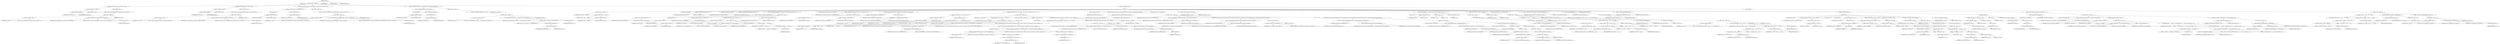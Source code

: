 digraph "execute" {  
"76" [label = <(METHOD,execute)<SUB>99</SUB>> ]
"4" [label = <(PARAM,this)<SUB>99</SUB>> ]
"77" [label = <(BLOCK,&lt;empty&gt;,&lt;empty&gt;)<SUB>99</SUB>> ]
"78" [label = <(CONTROL_STRUCTURE,if (source == null),if (source == null))<SUB>100</SUB>> ]
"79" [label = <(&lt;operator&gt;.equals,source == null)<SUB>100</SUB>> ]
"80" [label = <(&lt;operator&gt;.fieldAccess,this.source)<SUB>100</SUB>> ]
"81" [label = <(IDENTIFIER,this,source == null)<SUB>100</SUB>> ]
"82" [label = <(FIELD_IDENTIFIER,source,source)<SUB>100</SUB>> ]
"83" [label = <(LITERAL,null,source == null)<SUB>100</SUB>> ]
"84" [label = <(BLOCK,&lt;empty&gt;,&lt;empty&gt;)<SUB>100</SUB>> ]
"85" [label = <(&lt;operator&gt;.throw,throw new BuildException(&quot;src attribute is required&quot;, getLocation());)<SUB>101</SUB>> ]
"86" [label = <(BLOCK,&lt;empty&gt;,&lt;empty&gt;)<SUB>101</SUB>> ]
"87" [label = <(&lt;operator&gt;.assignment,&lt;empty&gt;)> ]
"88" [label = <(IDENTIFIER,$obj0,&lt;empty&gt;)> ]
"89" [label = <(&lt;operator&gt;.alloc,new BuildException(&quot;src attribute is required&quot;, getLocation()))<SUB>101</SUB>> ]
"90" [label = <(&lt;init&gt;,new BuildException(&quot;src attribute is required&quot;, getLocation()))<SUB>101</SUB>> ]
"91" [label = <(IDENTIFIER,$obj0,new BuildException(&quot;src attribute is required&quot;, getLocation()))> ]
"92" [label = <(LITERAL,&quot;src attribute is required&quot;,new BuildException(&quot;src attribute is required&quot;, getLocation()))<SUB>101</SUB>> ]
"93" [label = <(getLocation,getLocation())<SUB>101</SUB>> ]
"3" [label = <(IDENTIFIER,this,getLocation())<SUB>101</SUB>> ]
"94" [label = <(IDENTIFIER,$obj0,&lt;empty&gt;)> ]
"95" [label = <(CONTROL_STRUCTURE,if (dest == null),if (dest == null))<SUB>104</SUB>> ]
"96" [label = <(&lt;operator&gt;.equals,dest == null)<SUB>104</SUB>> ]
"97" [label = <(&lt;operator&gt;.fieldAccess,this.dest)<SUB>104</SUB>> ]
"98" [label = <(IDENTIFIER,this,dest == null)<SUB>104</SUB>> ]
"99" [label = <(FIELD_IDENTIFIER,dest,dest)<SUB>104</SUB>> ]
"100" [label = <(LITERAL,null,dest == null)<SUB>104</SUB>> ]
"101" [label = <(BLOCK,&lt;empty&gt;,&lt;empty&gt;)<SUB>104</SUB>> ]
"102" [label = <(&lt;operator&gt;.throw,throw new BuildException(&quot;dest attribute is required&quot;, getLocation());)<SUB>105</SUB>> ]
"103" [label = <(BLOCK,&lt;empty&gt;,&lt;empty&gt;)<SUB>105</SUB>> ]
"104" [label = <(&lt;operator&gt;.assignment,&lt;empty&gt;)> ]
"105" [label = <(IDENTIFIER,$obj1,&lt;empty&gt;)> ]
"106" [label = <(&lt;operator&gt;.alloc,new BuildException(&quot;dest attribute is required&quot;, getLocation()))<SUB>105</SUB>> ]
"107" [label = <(&lt;init&gt;,new BuildException(&quot;dest attribute is required&quot;, getLocation()))<SUB>105</SUB>> ]
"108" [label = <(IDENTIFIER,$obj1,new BuildException(&quot;dest attribute is required&quot;, getLocation()))> ]
"109" [label = <(LITERAL,&quot;dest attribute is required&quot;,new BuildException(&quot;dest attribute is required&quot;, getLocation()))<SUB>105</SUB>> ]
"110" [label = <(getLocation,getLocation())<SUB>105</SUB>> ]
"5" [label = <(IDENTIFIER,this,getLocation())<SUB>105</SUB>> ]
"111" [label = <(IDENTIFIER,$obj1,&lt;empty&gt;)> ]
"112" [label = <(CONTROL_STRUCTURE,if (dest.exists() &amp;&amp; dest.isDirectory()),if (dest.exists() &amp;&amp; dest.isDirectory()))<SUB>108</SUB>> ]
"113" [label = <(&lt;operator&gt;.logicalAnd,dest.exists() &amp;&amp; dest.isDirectory())<SUB>108</SUB>> ]
"114" [label = <(exists,dest.exists())<SUB>108</SUB>> ]
"115" [label = <(&lt;operator&gt;.fieldAccess,this.dest)<SUB>108</SUB>> ]
"116" [label = <(IDENTIFIER,this,dest.exists())<SUB>108</SUB>> ]
"117" [label = <(FIELD_IDENTIFIER,dest,dest)<SUB>108</SUB>> ]
"118" [label = <(isDirectory,dest.isDirectory())<SUB>108</SUB>> ]
"119" [label = <(&lt;operator&gt;.fieldAccess,this.dest)<SUB>108</SUB>> ]
"120" [label = <(IDENTIFIER,this,dest.isDirectory())<SUB>108</SUB>> ]
"121" [label = <(FIELD_IDENTIFIER,dest,dest)<SUB>108</SUB>> ]
"122" [label = <(BLOCK,&lt;empty&gt;,&lt;empty&gt;)<SUB>108</SUB>> ]
"123" [label = <(&lt;operator&gt;.throw,throw new BuildException(&quot;The specified destination is a directory&quot;, getLocation());)<SUB>109</SUB>> ]
"124" [label = <(BLOCK,&lt;empty&gt;,&lt;empty&gt;)<SUB>109</SUB>> ]
"125" [label = <(&lt;operator&gt;.assignment,&lt;empty&gt;)> ]
"126" [label = <(IDENTIFIER,$obj2,&lt;empty&gt;)> ]
"127" [label = <(&lt;operator&gt;.alloc,new BuildException(&quot;The specified destination is a directory&quot;, getLocation()))<SUB>109</SUB>> ]
"128" [label = <(&lt;init&gt;,new BuildException(&quot;The specified destination is a directory&quot;, getLocation()))<SUB>109</SUB>> ]
"129" [label = <(IDENTIFIER,$obj2,new BuildException(&quot;The specified destination is a directory&quot;, getLocation()))> ]
"130" [label = <(LITERAL,&quot;The specified destination is a directory&quot;,new BuildException(&quot;The specified destination is a directory&quot;, getLocation()))<SUB>109</SUB>> ]
"131" [label = <(getLocation,getLocation())<SUB>110</SUB>> ]
"6" [label = <(IDENTIFIER,this,getLocation())<SUB>110</SUB>> ]
"132" [label = <(IDENTIFIER,$obj2,&lt;empty&gt;)> ]
"133" [label = <(CONTROL_STRUCTURE,if (dest.exists() &amp;&amp; !dest.canWrite()),if (dest.exists() &amp;&amp; !dest.canWrite()))<SUB>113</SUB>> ]
"134" [label = <(&lt;operator&gt;.logicalAnd,dest.exists() &amp;&amp; !dest.canWrite())<SUB>113</SUB>> ]
"135" [label = <(exists,dest.exists())<SUB>113</SUB>> ]
"136" [label = <(&lt;operator&gt;.fieldAccess,this.dest)<SUB>113</SUB>> ]
"137" [label = <(IDENTIFIER,this,dest.exists())<SUB>113</SUB>> ]
"138" [label = <(FIELD_IDENTIFIER,dest,dest)<SUB>113</SUB>> ]
"139" [label = <(&lt;operator&gt;.logicalNot,!dest.canWrite())<SUB>113</SUB>> ]
"140" [label = <(canWrite,dest.canWrite())<SUB>113</SUB>> ]
"141" [label = <(&lt;operator&gt;.fieldAccess,this.dest)<SUB>113</SUB>> ]
"142" [label = <(IDENTIFIER,this,dest.canWrite())<SUB>113</SUB>> ]
"143" [label = <(FIELD_IDENTIFIER,dest,dest)<SUB>113</SUB>> ]
"144" [label = <(BLOCK,&lt;empty&gt;,&lt;empty&gt;)<SUB>113</SUB>> ]
"145" [label = <(&lt;operator&gt;.throw,throw new BuildException(&quot;Can't write to &quot; + dest.getAbsolutePath(), getLocation());)<SUB>114</SUB>> ]
"146" [label = <(BLOCK,&lt;empty&gt;,&lt;empty&gt;)<SUB>114</SUB>> ]
"147" [label = <(&lt;operator&gt;.assignment,&lt;empty&gt;)> ]
"148" [label = <(IDENTIFIER,$obj3,&lt;empty&gt;)> ]
"149" [label = <(&lt;operator&gt;.alloc,new BuildException(&quot;Can't write to &quot; + dest.getAbsolutePath(), getLocation()))<SUB>114</SUB>> ]
"150" [label = <(&lt;init&gt;,new BuildException(&quot;Can't write to &quot; + dest.getAbsolutePath(), getLocation()))<SUB>114</SUB>> ]
"151" [label = <(IDENTIFIER,$obj3,new BuildException(&quot;Can't write to &quot; + dest.getAbsolutePath(), getLocation()))> ]
"152" [label = <(&lt;operator&gt;.addition,&quot;Can't write to &quot; + dest.getAbsolutePath())<SUB>114</SUB>> ]
"153" [label = <(LITERAL,&quot;Can't write to &quot;,&quot;Can't write to &quot; + dest.getAbsolutePath())<SUB>114</SUB>> ]
"154" [label = <(getAbsolutePath,dest.getAbsolutePath())<SUB>114</SUB>> ]
"155" [label = <(&lt;operator&gt;.fieldAccess,this.dest)<SUB>114</SUB>> ]
"156" [label = <(IDENTIFIER,this,dest.getAbsolutePath())<SUB>114</SUB>> ]
"157" [label = <(FIELD_IDENTIFIER,dest,dest)<SUB>114</SUB>> ]
"158" [label = <(getLocation,getLocation())<SUB>115</SUB>> ]
"7" [label = <(IDENTIFIER,this,getLocation())<SUB>115</SUB>> ]
"159" [label = <(IDENTIFIER,$obj3,&lt;empty&gt;)> ]
"160" [label = <(CONTROL_STRUCTURE,try,try)<SUB>118</SUB>> ]
"161" [label = <(BLOCK,try,try)<SUB>118</SUB>> ]
"162" [label = <(log,log(&quot;Getting: &quot; + source))<SUB>120</SUB>> ]
"8" [label = <(IDENTIFIER,this,log(&quot;Getting: &quot; + source))<SUB>120</SUB>> ]
"163" [label = <(&lt;operator&gt;.addition,&quot;Getting: &quot; + source)<SUB>120</SUB>> ]
"164" [label = <(LITERAL,&quot;Getting: &quot;,&quot;Getting: &quot; + source)<SUB>120</SUB>> ]
"165" [label = <(&lt;operator&gt;.fieldAccess,this.source)<SUB>120</SUB>> ]
"166" [label = <(IDENTIFIER,this,&quot;Getting: &quot; + source)<SUB>120</SUB>> ]
"167" [label = <(FIELD_IDENTIFIER,source,source)<SUB>120</SUB>> ]
"168" [label = <(LOCAL,long timestamp: long)> ]
"169" [label = <(&lt;operator&gt;.assignment,long timestamp = 0)<SUB>123</SUB>> ]
"170" [label = <(IDENTIFIER,timestamp,long timestamp = 0)<SUB>123</SUB>> ]
"171" [label = <(LITERAL,0,long timestamp = 0)<SUB>123</SUB>> ]
"172" [label = <(LOCAL,boolean hasTimestamp: boolean)> ]
"173" [label = <(&lt;operator&gt;.assignment,boolean hasTimestamp = false)<SUB>125</SUB>> ]
"174" [label = <(IDENTIFIER,hasTimestamp,boolean hasTimestamp = false)<SUB>125</SUB>> ]
"175" [label = <(LITERAL,false,boolean hasTimestamp = false)<SUB>125</SUB>> ]
"176" [label = <(CONTROL_STRUCTURE,if (useTimestamp &amp;&amp; dest.exists()),if (useTimestamp &amp;&amp; dest.exists()))<SUB>126</SUB>> ]
"177" [label = <(&lt;operator&gt;.logicalAnd,useTimestamp &amp;&amp; dest.exists())<SUB>126</SUB>> ]
"178" [label = <(&lt;operator&gt;.fieldAccess,this.useTimestamp)<SUB>126</SUB>> ]
"179" [label = <(IDENTIFIER,this,useTimestamp &amp;&amp; dest.exists())<SUB>126</SUB>> ]
"180" [label = <(FIELD_IDENTIFIER,useTimestamp,useTimestamp)<SUB>126</SUB>> ]
"181" [label = <(exists,dest.exists())<SUB>126</SUB>> ]
"182" [label = <(&lt;operator&gt;.fieldAccess,this.dest)<SUB>126</SUB>> ]
"183" [label = <(IDENTIFIER,this,dest.exists())<SUB>126</SUB>> ]
"184" [label = <(FIELD_IDENTIFIER,dest,dest)<SUB>126</SUB>> ]
"185" [label = <(BLOCK,&lt;empty&gt;,&lt;empty&gt;)<SUB>126</SUB>> ]
"186" [label = <(&lt;operator&gt;.assignment,timestamp = dest.lastModified())<SUB>127</SUB>> ]
"187" [label = <(IDENTIFIER,timestamp,timestamp = dest.lastModified())<SUB>127</SUB>> ]
"188" [label = <(lastModified,dest.lastModified())<SUB>127</SUB>> ]
"189" [label = <(&lt;operator&gt;.fieldAccess,this.dest)<SUB>127</SUB>> ]
"190" [label = <(IDENTIFIER,this,dest.lastModified())<SUB>127</SUB>> ]
"191" [label = <(FIELD_IDENTIFIER,dest,dest)<SUB>127</SUB>> ]
"192" [label = <(CONTROL_STRUCTURE,if (verbose),if (verbose))<SUB>128</SUB>> ]
"193" [label = <(&lt;operator&gt;.fieldAccess,this.verbose)<SUB>128</SUB>> ]
"194" [label = <(IDENTIFIER,this,if (verbose))<SUB>128</SUB>> ]
"195" [label = <(FIELD_IDENTIFIER,verbose,verbose)<SUB>128</SUB>> ]
"196" [label = <(BLOCK,&lt;empty&gt;,&lt;empty&gt;)<SUB>128</SUB>> ]
"10" [label = <(LOCAL,Date t: java.util.Date)> ]
"197" [label = <(&lt;operator&gt;.assignment,Date t = new Date(timestamp))<SUB>129</SUB>> ]
"198" [label = <(IDENTIFIER,t,Date t = new Date(timestamp))<SUB>129</SUB>> ]
"199" [label = <(&lt;operator&gt;.alloc,new Date(timestamp))<SUB>129</SUB>> ]
"200" [label = <(&lt;init&gt;,new Date(timestamp))<SUB>129</SUB>> ]
"9" [label = <(IDENTIFIER,t,new Date(timestamp))<SUB>129</SUB>> ]
"201" [label = <(IDENTIFIER,timestamp,new Date(timestamp))<SUB>129</SUB>> ]
"202" [label = <(log,log(&quot;local file date : &quot; + t.toString()))<SUB>130</SUB>> ]
"11" [label = <(IDENTIFIER,this,log(&quot;local file date : &quot; + t.toString()))<SUB>130</SUB>> ]
"203" [label = <(&lt;operator&gt;.addition,&quot;local file date : &quot; + t.toString())<SUB>130</SUB>> ]
"204" [label = <(LITERAL,&quot;local file date : &quot;,&quot;local file date : &quot; + t.toString())<SUB>130</SUB>> ]
"205" [label = <(toString,t.toString())<SUB>130</SUB>> ]
"206" [label = <(IDENTIFIER,t,t.toString())<SUB>130</SUB>> ]
"207" [label = <(&lt;operator&gt;.assignment,hasTimestamp = true)<SUB>133</SUB>> ]
"208" [label = <(IDENTIFIER,hasTimestamp,hasTimestamp = true)<SUB>133</SUB>> ]
"209" [label = <(LITERAL,true,hasTimestamp = true)<SUB>133</SUB>> ]
"210" [label = <(LOCAL,URLConnection connection: java.net.URLConnection)> ]
"211" [label = <(&lt;operator&gt;.assignment,URLConnection connection = source.openConnection())<SUB>137</SUB>> ]
"212" [label = <(IDENTIFIER,connection,URLConnection connection = source.openConnection())<SUB>137</SUB>> ]
"213" [label = <(openConnection,source.openConnection())<SUB>137</SUB>> ]
"214" [label = <(&lt;operator&gt;.fieldAccess,this.source)<SUB>137</SUB>> ]
"215" [label = <(IDENTIFIER,this,source.openConnection())<SUB>137</SUB>> ]
"216" [label = <(FIELD_IDENTIFIER,source,source)<SUB>137</SUB>> ]
"217" [label = <(CONTROL_STRUCTURE,if (useTimestamp &amp;&amp; hasTimestamp),if (useTimestamp &amp;&amp; hasTimestamp))<SUB>140</SUB>> ]
"218" [label = <(&lt;operator&gt;.logicalAnd,useTimestamp &amp;&amp; hasTimestamp)<SUB>140</SUB>> ]
"219" [label = <(&lt;operator&gt;.fieldAccess,this.useTimestamp)<SUB>140</SUB>> ]
"220" [label = <(IDENTIFIER,this,useTimestamp &amp;&amp; hasTimestamp)<SUB>140</SUB>> ]
"221" [label = <(FIELD_IDENTIFIER,useTimestamp,useTimestamp)<SUB>140</SUB>> ]
"222" [label = <(IDENTIFIER,hasTimestamp,useTimestamp &amp;&amp; hasTimestamp)<SUB>140</SUB>> ]
"223" [label = <(BLOCK,&lt;empty&gt;,&lt;empty&gt;)<SUB>140</SUB>> ]
"224" [label = <(setIfModifiedSince,connection.setIfModifiedSince(timestamp))<SUB>141</SUB>> ]
"225" [label = <(IDENTIFIER,connection,connection.setIfModifiedSince(timestamp))<SUB>141</SUB>> ]
"226" [label = <(IDENTIFIER,timestamp,connection.setIfModifiedSince(timestamp))<SUB>141</SUB>> ]
"227" [label = <(CONTROL_STRUCTURE,if (uname != null || pword != null),if (uname != null || pword != null))<SUB>144</SUB>> ]
"228" [label = <(&lt;operator&gt;.logicalOr,uname != null || pword != null)<SUB>144</SUB>> ]
"229" [label = <(&lt;operator&gt;.notEquals,uname != null)<SUB>144</SUB>> ]
"230" [label = <(&lt;operator&gt;.fieldAccess,this.uname)<SUB>144</SUB>> ]
"231" [label = <(IDENTIFIER,this,uname != null)<SUB>144</SUB>> ]
"232" [label = <(FIELD_IDENTIFIER,uname,uname)<SUB>144</SUB>> ]
"233" [label = <(LITERAL,null,uname != null)<SUB>144</SUB>> ]
"234" [label = <(&lt;operator&gt;.notEquals,pword != null)<SUB>144</SUB>> ]
"235" [label = <(&lt;operator&gt;.fieldAccess,this.pword)<SUB>144</SUB>> ]
"236" [label = <(IDENTIFIER,this,pword != null)<SUB>144</SUB>> ]
"237" [label = <(FIELD_IDENTIFIER,pword,pword)<SUB>144</SUB>> ]
"238" [label = <(LITERAL,null,pword != null)<SUB>144</SUB>> ]
"239" [label = <(BLOCK,&lt;empty&gt;,&lt;empty&gt;)<SUB>144</SUB>> ]
"240" [label = <(LOCAL,String up: java.lang.String)> ]
"241" [label = <(&lt;operator&gt;.assignment,String up = uname + &quot;:&quot; + pword)<SUB>145</SUB>> ]
"242" [label = <(IDENTIFIER,up,String up = uname + &quot;:&quot; + pword)<SUB>145</SUB>> ]
"243" [label = <(&lt;operator&gt;.addition,uname + &quot;:&quot; + pword)<SUB>145</SUB>> ]
"244" [label = <(&lt;operator&gt;.addition,uname + &quot;:&quot;)<SUB>145</SUB>> ]
"245" [label = <(&lt;operator&gt;.fieldAccess,this.uname)<SUB>145</SUB>> ]
"246" [label = <(IDENTIFIER,this,uname + &quot;:&quot;)<SUB>145</SUB>> ]
"247" [label = <(FIELD_IDENTIFIER,uname,uname)<SUB>145</SUB>> ]
"248" [label = <(LITERAL,&quot;:&quot;,uname + &quot;:&quot;)<SUB>145</SUB>> ]
"249" [label = <(&lt;operator&gt;.fieldAccess,this.pword)<SUB>145</SUB>> ]
"250" [label = <(IDENTIFIER,this,uname + &quot;:&quot; + pword)<SUB>145</SUB>> ]
"251" [label = <(FIELD_IDENTIFIER,pword,pword)<SUB>145</SUB>> ]
"252" [label = <(LOCAL,String encoding: java.lang.String)> ]
"253" [label = <(CONTROL_STRUCTURE,try,try)<SUB>148</SUB>> ]
"254" [label = <(BLOCK,try,try)<SUB>148</SUB>> ]
"255" [label = <(LOCAL,Object encoder: java.lang.Object)> ]
"256" [label = <(&lt;operator&gt;.assignment,Object encoder = Class.forName(&quot;sun.misc.BASE64Encoder&quot;).newInstance())<SUB>149</SUB>> ]
"257" [label = <(IDENTIFIER,encoder,Object encoder = Class.forName(&quot;sun.misc.BASE64Encoder&quot;).newInstance())<SUB>149</SUB>> ]
"258" [label = <(newInstance,Class.forName(&quot;sun.misc.BASE64Encoder&quot;).newInstance())<SUB>150</SUB>> ]
"259" [label = <(forName,Class.forName(&quot;sun.misc.BASE64Encoder&quot;))<SUB>150</SUB>> ]
"260" [label = <(IDENTIFIER,Class,Class.forName(&quot;sun.misc.BASE64Encoder&quot;))<SUB>150</SUB>> ]
"261" [label = <(LITERAL,&quot;sun.misc.BASE64Encoder&quot;,Class.forName(&quot;sun.misc.BASE64Encoder&quot;))<SUB>150</SUB>> ]
"262" [label = <(&lt;operator&gt;.assignment,encoding = (String) encoder.getClass().getMethod(&quot;encode&quot;, new Class[] { byte[].class }).invoke(encoder, new Object[] { up.getBytes() }))<SUB>151</SUB>> ]
"263" [label = <(IDENTIFIER,encoding,encoding = (String) encoder.getClass().getMethod(&quot;encode&quot;, new Class[] { byte[].class }).invoke(encoder, new Object[] { up.getBytes() }))<SUB>151</SUB>> ]
"264" [label = <(&lt;operator&gt;.cast,(String) encoder.getClass().getMethod(&quot;encode&quot;, new Class[] { byte[].class }).invoke(encoder, new Object[] { up.getBytes() }))<SUB>151</SUB>> ]
"265" [label = <(TYPE_REF,String,String)<SUB>151</SUB>> ]
"266" [label = <(invoke,encoder.getClass().getMethod(&quot;encode&quot;, new Class[] { byte[].class }).invoke(encoder, new Object[] { up.getBytes() }))<SUB>152</SUB>> ]
"267" [label = <(getMethod,encoder.getClass().getMethod(&quot;encode&quot;, new Class[] { byte[].class }))<SUB>152</SUB>> ]
"268" [label = <(getClass,encoder.getClass())<SUB>152</SUB>> ]
"269" [label = <(IDENTIFIER,encoder,encoder.getClass())<SUB>152</SUB>> ]
"270" [label = <(LITERAL,&quot;encode&quot;,encoder.getClass().getMethod(&quot;encode&quot;, new Class[] { byte[].class }))<SUB>152</SUB>> ]
"271" [label = <(&lt;operator&gt;.arrayInitializer,&lt;operator&gt;.arrayInitializer)<SUB>152</SUB>> ]
"272" [label = <(&lt;operator&gt;.arrayInitializer,new Class[] { byte[].class })<SUB>152</SUB>> ]
"273" [label = <(&lt;operator&gt;.fieldAccess,byte[].class)<SUB>152</SUB>> ]
"274" [label = <(IDENTIFIER,byte[],new Class[] { byte[].class })<SUB>152</SUB>> ]
"275" [label = <(FIELD_IDENTIFIER,class,class)<SUB>152</SUB>> ]
"276" [label = <(IDENTIFIER,encoder,encoder.getClass().getMethod(&quot;encode&quot;, new Class[] { byte[].class }).invoke(encoder, new Object[] { up.getBytes() }))<SUB>153</SUB>> ]
"277" [label = <(&lt;operator&gt;.arrayInitializer,&lt;operator&gt;.arrayInitializer)<SUB>152</SUB>> ]
"278" [label = <(&lt;operator&gt;.arrayInitializer,new Object[] { up.getBytes() })<SUB>153</SUB>> ]
"279" [label = <(getBytes,up.getBytes())<SUB>153</SUB>> ]
"280" [label = <(IDENTIFIER,up,up.getBytes())<SUB>153</SUB>> ]
"281" [label = <(BLOCK,catch,catch)> ]
"282" [label = <(BLOCK,&lt;empty&gt;,&lt;empty&gt;)<SUB>155</SUB>> ]
"13" [label = <(LOCAL,Base64Converter encoder: org.apache.tools.ant.taskdefs.Get$Base64Converter)> ]
"283" [label = <(&lt;operator&gt;.assignment,Get$Base64Converter encoder = new Base64Converter())<SUB>156</SUB>> ]
"284" [label = <(IDENTIFIER,encoder,Get$Base64Converter encoder = new Base64Converter())<SUB>156</SUB>> ]
"285" [label = <(&lt;operator&gt;.alloc,new Base64Converter())<SUB>156</SUB>> ]
"286" [label = <(&lt;init&gt;,new Base64Converter())<SUB>156</SUB>> ]
"12" [label = <(IDENTIFIER,encoder,new Base64Converter())<SUB>156</SUB>> ]
"287" [label = <(&lt;operator&gt;.assignment,encoding = encoder.encode(up.getBytes()))<SUB>157</SUB>> ]
"288" [label = <(IDENTIFIER,encoding,encoding = encoder.encode(up.getBytes()))<SUB>157</SUB>> ]
"289" [label = <(encode,encoder.encode(up.getBytes()))<SUB>157</SUB>> ]
"290" [label = <(IDENTIFIER,encoder,encoder.encode(up.getBytes()))<SUB>157</SUB>> ]
"291" [label = <(getBytes,up.getBytes())<SUB>157</SUB>> ]
"292" [label = <(IDENTIFIER,up,up.getBytes())<SUB>157</SUB>> ]
"293" [label = <(setRequestProperty,connection.setRequestProperty(&quot;Authorization&quot;, &quot;Basic &quot; + encoding))<SUB>159</SUB>> ]
"294" [label = <(IDENTIFIER,connection,connection.setRequestProperty(&quot;Authorization&quot;, &quot;Basic &quot; + encoding))<SUB>159</SUB>> ]
"295" [label = <(LITERAL,&quot;Authorization&quot;,connection.setRequestProperty(&quot;Authorization&quot;, &quot;Basic &quot; + encoding))<SUB>159</SUB>> ]
"296" [label = <(&lt;operator&gt;.addition,&quot;Basic &quot; + encoding)<SUB>160</SUB>> ]
"297" [label = <(LITERAL,&quot;Basic &quot;,&quot;Basic &quot; + encoding)<SUB>160</SUB>> ]
"298" [label = <(IDENTIFIER,encoding,&quot;Basic &quot; + encoding)<SUB>160</SUB>> ]
"299" [label = <(connect,connection.connect())<SUB>164</SUB>> ]
"300" [label = <(IDENTIFIER,connection,connection.connect())<SUB>164</SUB>> ]
"301" [label = <(CONTROL_STRUCTURE,if (connection instanceof HttpURLConnection),if (connection instanceof HttpURLConnection))<SUB>166</SUB>> ]
"302" [label = <(&lt;operator&gt;.instanceOf,connection instanceof HttpURLConnection)<SUB>166</SUB>> ]
"303" [label = <(IDENTIFIER,connection,connection instanceof HttpURLConnection)<SUB>166</SUB>> ]
"304" [label = <(TYPE_REF,HttpURLConnection,HttpURLConnection)<SUB>166</SUB>> ]
"305" [label = <(BLOCK,&lt;empty&gt;,&lt;empty&gt;)<SUB>166</SUB>> ]
"306" [label = <(LOCAL,HttpURLConnection httpConnection: java.net.HttpURLConnection)> ]
"307" [label = <(&lt;operator&gt;.assignment,HttpURLConnection httpConnection = (HttpURLConnection) connection)<SUB>167</SUB>> ]
"308" [label = <(IDENTIFIER,httpConnection,HttpURLConnection httpConnection = (HttpURLConnection) connection)<SUB>167</SUB>> ]
"309" [label = <(&lt;operator&gt;.cast,(HttpURLConnection) connection)<SUB>168</SUB>> ]
"310" [label = <(TYPE_REF,HttpURLConnection,HttpURLConnection)<SUB>168</SUB>> ]
"311" [label = <(IDENTIFIER,connection,(HttpURLConnection) connection)<SUB>168</SUB>> ]
"312" [label = <(CONTROL_STRUCTURE,if (httpConnection.getResponseCode() == HttpURLConnection.HTTP_NOT_MODIFIED),if (httpConnection.getResponseCode() == HttpURLConnection.HTTP_NOT_MODIFIED))<SUB>169</SUB>> ]
"313" [label = <(&lt;operator&gt;.equals,httpConnection.getResponseCode() == HttpURLConnection.HTTP_NOT_MODIFIED)<SUB>169</SUB>> ]
"314" [label = <(getResponseCode,httpConnection.getResponseCode())<SUB>169</SUB>> ]
"315" [label = <(IDENTIFIER,httpConnection,httpConnection.getResponseCode())<SUB>169</SUB>> ]
"316" [label = <(&lt;operator&gt;.fieldAccess,HttpURLConnection.HTTP_NOT_MODIFIED)<SUB>170</SUB>> ]
"317" [label = <(IDENTIFIER,HttpURLConnection,httpConnection.getResponseCode() == HttpURLConnection.HTTP_NOT_MODIFIED)<SUB>170</SUB>> ]
"318" [label = <(FIELD_IDENTIFIER,HTTP_NOT_MODIFIED,HTTP_NOT_MODIFIED)<SUB>170</SUB>> ]
"319" [label = <(BLOCK,&lt;empty&gt;,&lt;empty&gt;)<SUB>170</SUB>> ]
"320" [label = <(log,log(&quot;Not modified - so not downloaded&quot;))<SUB>175</SUB>> ]
"14" [label = <(IDENTIFIER,this,log(&quot;Not modified - so not downloaded&quot;))<SUB>175</SUB>> ]
"321" [label = <(LITERAL,&quot;Not modified - so not downloaded&quot;,log(&quot;Not modified - so not downloaded&quot;))<SUB>175</SUB>> ]
"322" [label = <(RETURN,return;,return;)<SUB>176</SUB>> ]
"323" [label = <(CONTROL_STRUCTURE,if (httpConnection.getResponseCode() == HttpURLConnection.HTTP_UNAUTHORIZED),if (httpConnection.getResponseCode() == HttpURLConnection.HTTP_UNAUTHORIZED))<SUB>179</SUB>> ]
"324" [label = <(&lt;operator&gt;.equals,httpConnection.getResponseCode() == HttpURLConnection.HTTP_UNAUTHORIZED)<SUB>179</SUB>> ]
"325" [label = <(getResponseCode,httpConnection.getResponseCode())<SUB>179</SUB>> ]
"326" [label = <(IDENTIFIER,httpConnection,httpConnection.getResponseCode())<SUB>179</SUB>> ]
"327" [label = <(&lt;operator&gt;.fieldAccess,HttpURLConnection.HTTP_UNAUTHORIZED)<SUB>180</SUB>> ]
"328" [label = <(IDENTIFIER,HttpURLConnection,httpConnection.getResponseCode() == HttpURLConnection.HTTP_UNAUTHORIZED)<SUB>180</SUB>> ]
"329" [label = <(FIELD_IDENTIFIER,HTTP_UNAUTHORIZED,HTTP_UNAUTHORIZED)<SUB>180</SUB>> ]
"330" [label = <(BLOCK,&lt;empty&gt;,&lt;empty&gt;)<SUB>180</SUB>> ]
"331" [label = <(LOCAL,String message: java.lang.String)> ]
"332" [label = <(&lt;operator&gt;.assignment,String message = &quot;HTTP Authorization failure&quot;)<SUB>181</SUB>> ]
"333" [label = <(IDENTIFIER,message,String message = &quot;HTTP Authorization failure&quot;)<SUB>181</SUB>> ]
"334" [label = <(LITERAL,&quot;HTTP Authorization failure&quot;,String message = &quot;HTTP Authorization failure&quot;)<SUB>181</SUB>> ]
"335" [label = <(CONTROL_STRUCTURE,if (ignoreErrors),if (ignoreErrors))<SUB>182</SUB>> ]
"336" [label = <(&lt;operator&gt;.fieldAccess,this.ignoreErrors)<SUB>182</SUB>> ]
"337" [label = <(IDENTIFIER,this,if (ignoreErrors))<SUB>182</SUB>> ]
"338" [label = <(FIELD_IDENTIFIER,ignoreErrors,ignoreErrors)<SUB>182</SUB>> ]
"339" [label = <(BLOCK,&lt;empty&gt;,&lt;empty&gt;)<SUB>182</SUB>> ]
"340" [label = <(log,log(message, Project.MSG_WARN))<SUB>183</SUB>> ]
"15" [label = <(IDENTIFIER,this,log(message, Project.MSG_WARN))<SUB>183</SUB>> ]
"341" [label = <(IDENTIFIER,message,log(message, Project.MSG_WARN))<SUB>183</SUB>> ]
"342" [label = <(&lt;operator&gt;.fieldAccess,Project.MSG_WARN)<SUB>183</SUB>> ]
"343" [label = <(IDENTIFIER,Project,log(message, Project.MSG_WARN))<SUB>183</SUB>> ]
"344" [label = <(FIELD_IDENTIFIER,MSG_WARN,MSG_WARN)<SUB>183</SUB>> ]
"345" [label = <(RETURN,return;,return;)<SUB>184</SUB>> ]
"346" [label = <(CONTROL_STRUCTURE,else,else)<SUB>185</SUB>> ]
"347" [label = <(BLOCK,&lt;empty&gt;,&lt;empty&gt;)<SUB>185</SUB>> ]
"348" [label = <(&lt;operator&gt;.throw,throw new BuildException(message);)<SUB>186</SUB>> ]
"349" [label = <(BLOCK,&lt;empty&gt;,&lt;empty&gt;)<SUB>186</SUB>> ]
"350" [label = <(&lt;operator&gt;.assignment,&lt;empty&gt;)> ]
"351" [label = <(IDENTIFIER,$obj6,&lt;empty&gt;)> ]
"352" [label = <(&lt;operator&gt;.alloc,new BuildException(message))<SUB>186</SUB>> ]
"353" [label = <(&lt;init&gt;,new BuildException(message))<SUB>186</SUB>> ]
"354" [label = <(IDENTIFIER,$obj6,new BuildException(message))> ]
"355" [label = <(IDENTIFIER,message,new BuildException(message))<SUB>186</SUB>> ]
"356" [label = <(IDENTIFIER,$obj6,&lt;empty&gt;)> ]
"357" [label = <(LOCAL,InputStream is: java.io.InputStream)> ]
"358" [label = <(&lt;operator&gt;.assignment,InputStream is = null)<SUB>198</SUB>> ]
"359" [label = <(IDENTIFIER,is,InputStream is = null)<SUB>198</SUB>> ]
"360" [label = <(LITERAL,null,InputStream is = null)<SUB>198</SUB>> ]
"361" [label = <(CONTROL_STRUCTURE,for (int i = 0; Some(i &lt; 3); i++),for (int i = 0; Some(i &lt; 3); i++))<SUB>199</SUB>> ]
"362" [label = <(LOCAL,int i: int)> ]
"363" [label = <(&lt;operator&gt;.assignment,int i = 0)<SUB>199</SUB>> ]
"364" [label = <(IDENTIFIER,i,int i = 0)<SUB>199</SUB>> ]
"365" [label = <(LITERAL,0,int i = 0)<SUB>199</SUB>> ]
"366" [label = <(&lt;operator&gt;.lessThan,i &lt; 3)<SUB>199</SUB>> ]
"367" [label = <(IDENTIFIER,i,i &lt; 3)<SUB>199</SUB>> ]
"368" [label = <(LITERAL,3,i &lt; 3)<SUB>199</SUB>> ]
"369" [label = <(&lt;operator&gt;.postIncrement,i++)<SUB>199</SUB>> ]
"370" [label = <(IDENTIFIER,i,i++)<SUB>199</SUB>> ]
"371" [label = <(BLOCK,&lt;empty&gt;,&lt;empty&gt;)<SUB>199</SUB>> ]
"372" [label = <(CONTROL_STRUCTURE,try,try)<SUB>200</SUB>> ]
"373" [label = <(BLOCK,try,try)<SUB>200</SUB>> ]
"374" [label = <(&lt;operator&gt;.assignment,is = connection.getInputStream())<SUB>201</SUB>> ]
"375" [label = <(IDENTIFIER,is,is = connection.getInputStream())<SUB>201</SUB>> ]
"376" [label = <(getInputStream,connection.getInputStream())<SUB>201</SUB>> ]
"377" [label = <(IDENTIFIER,connection,connection.getInputStream())<SUB>201</SUB>> ]
"378" [label = <(CONTROL_STRUCTURE,break;,break;)<SUB>202</SUB>> ]
"379" [label = <(BLOCK,catch,catch)> ]
"380" [label = <(BLOCK,&lt;empty&gt;,&lt;empty&gt;)<SUB>203</SUB>> ]
"381" [label = <(log,log(&quot;Error opening connection &quot; + ex))<SUB>204</SUB>> ]
"16" [label = <(IDENTIFIER,this,log(&quot;Error opening connection &quot; + ex))<SUB>204</SUB>> ]
"382" [label = <(&lt;operator&gt;.addition,&quot;Error opening connection &quot; + ex)<SUB>204</SUB>> ]
"383" [label = <(LITERAL,&quot;Error opening connection &quot;,&quot;Error opening connection &quot; + ex)<SUB>204</SUB>> ]
"384" [label = <(IDENTIFIER,ex,&quot;Error opening connection &quot; + ex)<SUB>204</SUB>> ]
"385" [label = <(CONTROL_STRUCTURE,if (is == null),if (is == null))<SUB>207</SUB>> ]
"386" [label = <(&lt;operator&gt;.equals,is == null)<SUB>207</SUB>> ]
"387" [label = <(IDENTIFIER,is,is == null)<SUB>207</SUB>> ]
"388" [label = <(LITERAL,null,is == null)<SUB>207</SUB>> ]
"389" [label = <(BLOCK,&lt;empty&gt;,&lt;empty&gt;)<SUB>207</SUB>> ]
"390" [label = <(log,log(&quot;Can't get &quot; + source + &quot; to &quot; + dest))<SUB>208</SUB>> ]
"17" [label = <(IDENTIFIER,this,log(&quot;Can't get &quot; + source + &quot; to &quot; + dest))<SUB>208</SUB>> ]
"391" [label = <(&lt;operator&gt;.addition,&quot;Can't get &quot; + source + &quot; to &quot; + dest)<SUB>208</SUB>> ]
"392" [label = <(&lt;operator&gt;.addition,&quot;Can't get &quot; + source + &quot; to &quot;)<SUB>208</SUB>> ]
"393" [label = <(&lt;operator&gt;.addition,&quot;Can't get &quot; + source)<SUB>208</SUB>> ]
"394" [label = <(LITERAL,&quot;Can't get &quot;,&quot;Can't get &quot; + source)<SUB>208</SUB>> ]
"395" [label = <(&lt;operator&gt;.fieldAccess,this.source)<SUB>208</SUB>> ]
"396" [label = <(IDENTIFIER,this,&quot;Can't get &quot; + source)<SUB>208</SUB>> ]
"397" [label = <(FIELD_IDENTIFIER,source,source)<SUB>208</SUB>> ]
"398" [label = <(LITERAL,&quot; to &quot;,&quot;Can't get &quot; + source + &quot; to &quot;)<SUB>208</SUB>> ]
"399" [label = <(&lt;operator&gt;.fieldAccess,this.dest)<SUB>208</SUB>> ]
"400" [label = <(IDENTIFIER,this,&quot;Can't get &quot; + source + &quot; to &quot; + dest)<SUB>208</SUB>> ]
"401" [label = <(FIELD_IDENTIFIER,dest,dest)<SUB>208</SUB>> ]
"402" [label = <(CONTROL_STRUCTURE,if (ignoreErrors),if (ignoreErrors))<SUB>209</SUB>> ]
"403" [label = <(&lt;operator&gt;.fieldAccess,this.ignoreErrors)<SUB>209</SUB>> ]
"404" [label = <(IDENTIFIER,this,if (ignoreErrors))<SUB>209</SUB>> ]
"405" [label = <(FIELD_IDENTIFIER,ignoreErrors,ignoreErrors)<SUB>209</SUB>> ]
"406" [label = <(BLOCK,&lt;empty&gt;,&lt;empty&gt;)<SUB>209</SUB>> ]
"407" [label = <(RETURN,return;,return;)<SUB>210</SUB>> ]
"408" [label = <(&lt;operator&gt;.throw,throw new BuildException(&quot;Can't get &quot; + source + &quot; to &quot; + dest, getLocation());)<SUB>212</SUB>> ]
"409" [label = <(BLOCK,&lt;empty&gt;,&lt;empty&gt;)<SUB>212</SUB>> ]
"410" [label = <(&lt;operator&gt;.assignment,&lt;empty&gt;)> ]
"411" [label = <(IDENTIFIER,$obj7,&lt;empty&gt;)> ]
"412" [label = <(&lt;operator&gt;.alloc,new BuildException(&quot;Can't get &quot; + source + &quot; to &quot; + dest, getLocation()))<SUB>212</SUB>> ]
"413" [label = <(&lt;init&gt;,new BuildException(&quot;Can't get &quot; + source + &quot; to &quot; + dest, getLocation()))<SUB>212</SUB>> ]
"414" [label = <(IDENTIFIER,$obj7,new BuildException(&quot;Can't get &quot; + source + &quot; to &quot; + dest, getLocation()))> ]
"415" [label = <(&lt;operator&gt;.addition,&quot;Can't get &quot; + source + &quot; to &quot; + dest)<SUB>212</SUB>> ]
"416" [label = <(&lt;operator&gt;.addition,&quot;Can't get &quot; + source + &quot; to &quot;)<SUB>212</SUB>> ]
"417" [label = <(&lt;operator&gt;.addition,&quot;Can't get &quot; + source)<SUB>212</SUB>> ]
"418" [label = <(LITERAL,&quot;Can't get &quot;,&quot;Can't get &quot; + source)<SUB>212</SUB>> ]
"419" [label = <(&lt;operator&gt;.fieldAccess,this.source)<SUB>212</SUB>> ]
"420" [label = <(IDENTIFIER,this,&quot;Can't get &quot; + source)<SUB>212</SUB>> ]
"421" [label = <(FIELD_IDENTIFIER,source,source)<SUB>212</SUB>> ]
"422" [label = <(LITERAL,&quot; to &quot;,&quot;Can't get &quot; + source + &quot; to &quot;)<SUB>212</SUB>> ]
"423" [label = <(&lt;operator&gt;.fieldAccess,this.dest)<SUB>212</SUB>> ]
"424" [label = <(IDENTIFIER,this,&quot;Can't get &quot; + source + &quot; to &quot; + dest)<SUB>212</SUB>> ]
"425" [label = <(FIELD_IDENTIFIER,dest,dest)<SUB>212</SUB>> ]
"426" [label = <(getLocation,getLocation())<SUB>213</SUB>> ]
"18" [label = <(IDENTIFIER,this,getLocation())<SUB>213</SUB>> ]
"427" [label = <(IDENTIFIER,$obj7,&lt;empty&gt;)> ]
"20" [label = <(LOCAL,FileOutputStream fos: java.io.FileOutputStream)> ]
"428" [label = <(&lt;operator&gt;.assignment,FileOutputStream fos = new FileOutputStream(dest))<SUB>216</SUB>> ]
"429" [label = <(IDENTIFIER,fos,FileOutputStream fos = new FileOutputStream(dest))<SUB>216</SUB>> ]
"430" [label = <(&lt;operator&gt;.alloc,new FileOutputStream(dest))<SUB>216</SUB>> ]
"431" [label = <(&lt;init&gt;,new FileOutputStream(dest))<SUB>216</SUB>> ]
"19" [label = <(IDENTIFIER,fos,new FileOutputStream(dest))<SUB>216</SUB>> ]
"432" [label = <(&lt;operator&gt;.fieldAccess,this.dest)<SUB>216</SUB>> ]
"433" [label = <(IDENTIFIER,this,new FileOutputStream(dest))<SUB>216</SUB>> ]
"434" [label = <(FIELD_IDENTIFIER,dest,dest)<SUB>216</SUB>> ]
"435" [label = <(LOCAL,boolean finished: boolean)> ]
"436" [label = <(&lt;operator&gt;.assignment,boolean finished = false)<SUB>217</SUB>> ]
"437" [label = <(IDENTIFIER,finished,boolean finished = false)<SUB>217</SUB>> ]
"438" [label = <(LITERAL,false,boolean finished = false)<SUB>217</SUB>> ]
"439" [label = <(CONTROL_STRUCTURE,try,try)<SUB>218</SUB>> ]
"440" [label = <(BLOCK,try,try)<SUB>218</SUB>> ]
"441" [label = <(LOCAL,byte[] buffer: byte[])> ]
"442" [label = <(&lt;operator&gt;.assignment,byte[] buffer = new byte[100 * 1024])<SUB>219</SUB>> ]
"443" [label = <(IDENTIFIER,buffer,byte[] buffer = new byte[100 * 1024])<SUB>219</SUB>> ]
"444" [label = <(&lt;operator&gt;.alloc,new byte[100 * 1024])> ]
"445" [label = <(&lt;operator&gt;.multiplication,100 * 1024)<SUB>219</SUB>> ]
"446" [label = <(LITERAL,100,100 * 1024)<SUB>219</SUB>> ]
"447" [label = <(LITERAL,1024,100 * 1024)<SUB>219</SUB>> ]
"448" [label = <(LOCAL,int length: int)> ]
"449" [label = <(LOCAL,int dots: int)> ]
"450" [label = <(&lt;operator&gt;.assignment,int dots = 0)<SUB>221</SUB>> ]
"451" [label = <(IDENTIFIER,dots,int dots = 0)<SUB>221</SUB>> ]
"452" [label = <(LITERAL,0,int dots = 0)<SUB>221</SUB>> ]
"453" [label = <(CONTROL_STRUCTURE,while ((length = is.read(buffer)) &gt;= 0),while ((length = is.read(buffer)) &gt;= 0))<SUB>223</SUB>> ]
"454" [label = <(&lt;operator&gt;.greaterEqualsThan,(length = is.read(buffer)) &gt;= 0)<SUB>223</SUB>> ]
"455" [label = <(&lt;operator&gt;.assignment,length = is.read(buffer))<SUB>223</SUB>> ]
"456" [label = <(IDENTIFIER,length,length = is.read(buffer))<SUB>223</SUB>> ]
"457" [label = <(read,is.read(buffer))<SUB>223</SUB>> ]
"458" [label = <(IDENTIFIER,is,is.read(buffer))<SUB>223</SUB>> ]
"459" [label = <(IDENTIFIER,buffer,is.read(buffer))<SUB>223</SUB>> ]
"460" [label = <(LITERAL,0,(length = is.read(buffer)) &gt;= 0)<SUB>223</SUB>> ]
"461" [label = <(BLOCK,&lt;empty&gt;,&lt;empty&gt;)<SUB>223</SUB>> ]
"462" [label = <(write,fos.write(buffer, 0, length))<SUB>224</SUB>> ]
"463" [label = <(IDENTIFIER,fos,fos.write(buffer, 0, length))<SUB>224</SUB>> ]
"464" [label = <(IDENTIFIER,buffer,fos.write(buffer, 0, length))<SUB>224</SUB>> ]
"465" [label = <(LITERAL,0,fos.write(buffer, 0, length))<SUB>224</SUB>> ]
"466" [label = <(IDENTIFIER,length,fos.write(buffer, 0, length))<SUB>224</SUB>> ]
"467" [label = <(CONTROL_STRUCTURE,if (verbose),if (verbose))<SUB>225</SUB>> ]
"468" [label = <(&lt;operator&gt;.fieldAccess,this.verbose)<SUB>225</SUB>> ]
"469" [label = <(IDENTIFIER,this,if (verbose))<SUB>225</SUB>> ]
"470" [label = <(FIELD_IDENTIFIER,verbose,verbose)<SUB>225</SUB>> ]
"471" [label = <(BLOCK,&lt;empty&gt;,&lt;empty&gt;)<SUB>225</SUB>> ]
"472" [label = <(print,System.out.print(&quot;.&quot;))<SUB>226</SUB>> ]
"473" [label = <(&lt;operator&gt;.fieldAccess,System.out)<SUB>226</SUB>> ]
"474" [label = <(IDENTIFIER,System,System.out.print(&quot;.&quot;))<SUB>226</SUB>> ]
"475" [label = <(FIELD_IDENTIFIER,out,out)<SUB>226</SUB>> ]
"476" [label = <(LITERAL,&quot;.&quot;,System.out.print(&quot;.&quot;))<SUB>226</SUB>> ]
"477" [label = <(CONTROL_STRUCTURE,if (dots++ &gt; 50),if (dots++ &gt; 50))<SUB>227</SUB>> ]
"478" [label = <(&lt;operator&gt;.greaterThan,dots++ &gt; 50)<SUB>227</SUB>> ]
"479" [label = <(&lt;operator&gt;.postIncrement,dots++)<SUB>227</SUB>> ]
"480" [label = <(IDENTIFIER,dots,dots++)<SUB>227</SUB>> ]
"481" [label = <(LITERAL,50,dots++ &gt; 50)<SUB>227</SUB>> ]
"482" [label = <(BLOCK,&lt;empty&gt;,&lt;empty&gt;)<SUB>227</SUB>> ]
"483" [label = <(flush,System.out.flush())<SUB>228</SUB>> ]
"484" [label = <(&lt;operator&gt;.fieldAccess,System.out)<SUB>228</SUB>> ]
"485" [label = <(IDENTIFIER,System,System.out.flush())<SUB>228</SUB>> ]
"486" [label = <(FIELD_IDENTIFIER,out,out)<SUB>228</SUB>> ]
"487" [label = <(&lt;operator&gt;.assignment,dots = 0)<SUB>229</SUB>> ]
"488" [label = <(IDENTIFIER,dots,dots = 0)<SUB>229</SUB>> ]
"489" [label = <(LITERAL,0,dots = 0)<SUB>229</SUB>> ]
"490" [label = <(CONTROL_STRUCTURE,if (verbose),if (verbose))<SUB>233</SUB>> ]
"491" [label = <(&lt;operator&gt;.fieldAccess,this.verbose)<SUB>233</SUB>> ]
"492" [label = <(IDENTIFIER,this,if (verbose))<SUB>233</SUB>> ]
"493" [label = <(FIELD_IDENTIFIER,verbose,verbose)<SUB>233</SUB>> ]
"494" [label = <(BLOCK,&lt;empty&gt;,&lt;empty&gt;)<SUB>233</SUB>> ]
"495" [label = <(println,System.out.println())<SUB>234</SUB>> ]
"496" [label = <(&lt;operator&gt;.fieldAccess,System.out)<SUB>234</SUB>> ]
"497" [label = <(IDENTIFIER,System,System.out.println())<SUB>234</SUB>> ]
"498" [label = <(FIELD_IDENTIFIER,out,out)<SUB>234</SUB>> ]
"499" [label = <(&lt;operator&gt;.assignment,finished = true)<SUB>236</SUB>> ]
"500" [label = <(IDENTIFIER,finished,finished = true)<SUB>236</SUB>> ]
"501" [label = <(LITERAL,true,finished = true)<SUB>236</SUB>> ]
"502" [label = <(BLOCK,finally,finally)<SUB>237</SUB>> ]
"503" [label = <(CONTROL_STRUCTURE,if (fos != null),if (fos != null))<SUB>238</SUB>> ]
"504" [label = <(&lt;operator&gt;.notEquals,fos != null)<SUB>238</SUB>> ]
"505" [label = <(IDENTIFIER,fos,fos != null)<SUB>238</SUB>> ]
"506" [label = <(LITERAL,null,fos != null)<SUB>238</SUB>> ]
"507" [label = <(BLOCK,&lt;empty&gt;,&lt;empty&gt;)<SUB>238</SUB>> ]
"508" [label = <(close,fos.close())<SUB>239</SUB>> ]
"509" [label = <(IDENTIFIER,fos,fos.close())<SUB>239</SUB>> ]
"510" [label = <(close,is.close())<SUB>241</SUB>> ]
"511" [label = <(IDENTIFIER,is,is.close())<SUB>241</SUB>> ]
"512" [label = <(CONTROL_STRUCTURE,if (!finished),if (!finished))<SUB>245</SUB>> ]
"513" [label = <(&lt;operator&gt;.logicalNot,!finished)<SUB>245</SUB>> ]
"514" [label = <(IDENTIFIER,finished,!finished)<SUB>245</SUB>> ]
"515" [label = <(BLOCK,&lt;empty&gt;,&lt;empty&gt;)<SUB>245</SUB>> ]
"516" [label = <(delete,dest.delete())<SUB>246</SUB>> ]
"517" [label = <(&lt;operator&gt;.fieldAccess,this.dest)<SUB>246</SUB>> ]
"518" [label = <(IDENTIFIER,this,dest.delete())<SUB>246</SUB>> ]
"519" [label = <(FIELD_IDENTIFIER,dest,dest)<SUB>246</SUB>> ]
"520" [label = <(CONTROL_STRUCTURE,if (useTimestamp),if (useTimestamp))<SUB>253</SUB>> ]
"521" [label = <(&lt;operator&gt;.fieldAccess,this.useTimestamp)<SUB>253</SUB>> ]
"522" [label = <(IDENTIFIER,this,if (useTimestamp))<SUB>253</SUB>> ]
"523" [label = <(FIELD_IDENTIFIER,useTimestamp,useTimestamp)<SUB>253</SUB>> ]
"524" [label = <(BLOCK,&lt;empty&gt;,&lt;empty&gt;)<SUB>253</SUB>> ]
"525" [label = <(LOCAL,long remoteTimestamp: long)> ]
"526" [label = <(&lt;operator&gt;.assignment,long remoteTimestamp = connection.getLastModified())<SUB>254</SUB>> ]
"527" [label = <(IDENTIFIER,remoteTimestamp,long remoteTimestamp = connection.getLastModified())<SUB>254</SUB>> ]
"528" [label = <(getLastModified,connection.getLastModified())<SUB>254</SUB>> ]
"529" [label = <(IDENTIFIER,connection,connection.getLastModified())<SUB>254</SUB>> ]
"530" [label = <(CONTROL_STRUCTURE,if (verbose),if (verbose))<SUB>255</SUB>> ]
"531" [label = <(&lt;operator&gt;.fieldAccess,this.verbose)<SUB>255</SUB>> ]
"532" [label = <(IDENTIFIER,this,if (verbose))<SUB>255</SUB>> ]
"533" [label = <(FIELD_IDENTIFIER,verbose,verbose)<SUB>255</SUB>> ]
"534" [label = <(BLOCK,&lt;empty&gt;,&lt;empty&gt;)<SUB>255</SUB>> ]
"22" [label = <(LOCAL,Date t: java.util.Date)> ]
"535" [label = <(&lt;operator&gt;.assignment,Date t = new Date(remoteTimestamp))<SUB>256</SUB>> ]
"536" [label = <(IDENTIFIER,t,Date t = new Date(remoteTimestamp))<SUB>256</SUB>> ]
"537" [label = <(&lt;operator&gt;.alloc,new Date(remoteTimestamp))<SUB>256</SUB>> ]
"538" [label = <(&lt;init&gt;,new Date(remoteTimestamp))<SUB>256</SUB>> ]
"21" [label = <(IDENTIFIER,t,new Date(remoteTimestamp))<SUB>256</SUB>> ]
"539" [label = <(IDENTIFIER,remoteTimestamp,new Date(remoteTimestamp))<SUB>256</SUB>> ]
"540" [label = <(log,log(&quot;last modified = &quot; + t.toString() + ((remoteTimestamp == 0) ? &quot; - using current time instead&quot; : &quot;&quot;)))<SUB>257</SUB>> ]
"23" [label = <(IDENTIFIER,this,log(&quot;last modified = &quot; + t.toString() + ((remoteTimestamp == 0) ? &quot; - using current time instead&quot; : &quot;&quot;)))<SUB>257</SUB>> ]
"541" [label = <(&lt;operator&gt;.addition,&quot;last modified = &quot; + t.toString() + ((remoteTimestamp == 0) ? &quot; - using current time instead&quot; : &quot;&quot;))<SUB>257</SUB>> ]
"542" [label = <(&lt;operator&gt;.addition,&quot;last modified = &quot; + t.toString())<SUB>257</SUB>> ]
"543" [label = <(LITERAL,&quot;last modified = &quot;,&quot;last modified = &quot; + t.toString())<SUB>257</SUB>> ]
"544" [label = <(toString,t.toString())<SUB>257</SUB>> ]
"545" [label = <(IDENTIFIER,t,t.toString())<SUB>257</SUB>> ]
"546" [label = <(&lt;operator&gt;.conditional,(remoteTimestamp == 0) ? &quot; - using current time instead&quot; : &quot;&quot;)<SUB>258</SUB>> ]
"547" [label = <(&lt;operator&gt;.equals,remoteTimestamp == 0)<SUB>258</SUB>> ]
"548" [label = <(IDENTIFIER,remoteTimestamp,remoteTimestamp == 0)<SUB>258</SUB>> ]
"549" [label = <(LITERAL,0,remoteTimestamp == 0)<SUB>258</SUB>> ]
"550" [label = <(LITERAL,&quot; - using current time instead&quot;,(remoteTimestamp == 0) ? &quot; - using current time instead&quot; : &quot;&quot;)<SUB>259</SUB>> ]
"551" [label = <(LITERAL,&quot;&quot;,(remoteTimestamp == 0) ? &quot; - using current time instead&quot; : &quot;&quot;)<SUB>260</SUB>> ]
"552" [label = <(CONTROL_STRUCTURE,if (remoteTimestamp != 0),if (remoteTimestamp != 0))<SUB>262</SUB>> ]
"553" [label = <(&lt;operator&gt;.notEquals,remoteTimestamp != 0)<SUB>262</SUB>> ]
"554" [label = <(IDENTIFIER,remoteTimestamp,remoteTimestamp != 0)<SUB>262</SUB>> ]
"555" [label = <(LITERAL,0,remoteTimestamp != 0)<SUB>262</SUB>> ]
"556" [label = <(BLOCK,&lt;empty&gt;,&lt;empty&gt;)<SUB>262</SUB>> ]
"557" [label = <(setFileLastModified,setFileLastModified(dest, remoteTimestamp))<SUB>263</SUB>> ]
"558" [label = <(newFileUtils,newFileUtils())<SUB>263</SUB>> ]
"559" [label = <(IDENTIFIER,FileUtils,newFileUtils())<SUB>263</SUB>> ]
"560" [label = <(&lt;operator&gt;.fieldAccess,this.dest)<SUB>264</SUB>> ]
"561" [label = <(IDENTIFIER,this,setFileLastModified(dest, remoteTimestamp))<SUB>264</SUB>> ]
"562" [label = <(FIELD_IDENTIFIER,dest,dest)<SUB>264</SUB>> ]
"563" [label = <(IDENTIFIER,remoteTimestamp,setFileLastModified(dest, remoteTimestamp))<SUB>264</SUB>> ]
"564" [label = <(BLOCK,catch,catch)> ]
"565" [label = <(BLOCK,&lt;empty&gt;,&lt;empty&gt;)<SUB>267</SUB>> ]
"566" [label = <(log,log(&quot;Error getting &quot; + source + &quot; to &quot; + dest))<SUB>268</SUB>> ]
"24" [label = <(IDENTIFIER,this,log(&quot;Error getting &quot; + source + &quot; to &quot; + dest))<SUB>268</SUB>> ]
"567" [label = <(&lt;operator&gt;.addition,&quot;Error getting &quot; + source + &quot; to &quot; + dest)<SUB>268</SUB>> ]
"568" [label = <(&lt;operator&gt;.addition,&quot;Error getting &quot; + source + &quot; to &quot;)<SUB>268</SUB>> ]
"569" [label = <(&lt;operator&gt;.addition,&quot;Error getting &quot; + source)<SUB>268</SUB>> ]
"570" [label = <(LITERAL,&quot;Error getting &quot;,&quot;Error getting &quot; + source)<SUB>268</SUB>> ]
"571" [label = <(&lt;operator&gt;.fieldAccess,this.source)<SUB>268</SUB>> ]
"572" [label = <(IDENTIFIER,this,&quot;Error getting &quot; + source)<SUB>268</SUB>> ]
"573" [label = <(FIELD_IDENTIFIER,source,source)<SUB>268</SUB>> ]
"574" [label = <(LITERAL,&quot; to &quot;,&quot;Error getting &quot; + source + &quot; to &quot;)<SUB>268</SUB>> ]
"575" [label = <(&lt;operator&gt;.fieldAccess,this.dest)<SUB>268</SUB>> ]
"576" [label = <(IDENTIFIER,this,&quot;Error getting &quot; + source + &quot; to &quot; + dest)<SUB>268</SUB>> ]
"577" [label = <(FIELD_IDENTIFIER,dest,dest)<SUB>268</SUB>> ]
"578" [label = <(CONTROL_STRUCTURE,if (ignoreErrors),if (ignoreErrors))<SUB>269</SUB>> ]
"579" [label = <(&lt;operator&gt;.fieldAccess,this.ignoreErrors)<SUB>269</SUB>> ]
"580" [label = <(IDENTIFIER,this,if (ignoreErrors))<SUB>269</SUB>> ]
"581" [label = <(FIELD_IDENTIFIER,ignoreErrors,ignoreErrors)<SUB>269</SUB>> ]
"582" [label = <(BLOCK,&lt;empty&gt;,&lt;empty&gt;)<SUB>269</SUB>> ]
"583" [label = <(RETURN,return;,return;)<SUB>270</SUB>> ]
"584" [label = <(&lt;operator&gt;.throw,throw new BuildException(ioe, getLocation());)<SUB>272</SUB>> ]
"585" [label = <(BLOCK,&lt;empty&gt;,&lt;empty&gt;)<SUB>272</SUB>> ]
"586" [label = <(&lt;operator&gt;.assignment,&lt;empty&gt;)> ]
"587" [label = <(IDENTIFIER,$obj10,&lt;empty&gt;)> ]
"588" [label = <(&lt;operator&gt;.alloc,new BuildException(ioe, getLocation()))<SUB>272</SUB>> ]
"589" [label = <(&lt;init&gt;,new BuildException(ioe, getLocation()))<SUB>272</SUB>> ]
"590" [label = <(IDENTIFIER,$obj10,new BuildException(ioe, getLocation()))> ]
"591" [label = <(IDENTIFIER,ioe,new BuildException(ioe, getLocation()))<SUB>272</SUB>> ]
"592" [label = <(getLocation,getLocation())<SUB>272</SUB>> ]
"25" [label = <(IDENTIFIER,this,getLocation())<SUB>272</SUB>> ]
"593" [label = <(IDENTIFIER,$obj10,&lt;empty&gt;)> ]
"594" [label = <(MODIFIER,PUBLIC)> ]
"595" [label = <(MODIFIER,VIRTUAL)> ]
"596" [label = <(METHOD_RETURN,void)<SUB>99</SUB>> ]
  "76" -> "4" 
  "76" -> "77" 
  "76" -> "594" 
  "76" -> "595" 
  "76" -> "596" 
  "77" -> "78" 
  "77" -> "95" 
  "77" -> "112" 
  "77" -> "133" 
  "77" -> "160" 
  "78" -> "79" 
  "78" -> "84" 
  "79" -> "80" 
  "79" -> "83" 
  "80" -> "81" 
  "80" -> "82" 
  "84" -> "85" 
  "85" -> "86" 
  "86" -> "87" 
  "86" -> "90" 
  "86" -> "94" 
  "87" -> "88" 
  "87" -> "89" 
  "90" -> "91" 
  "90" -> "92" 
  "90" -> "93" 
  "93" -> "3" 
  "95" -> "96" 
  "95" -> "101" 
  "96" -> "97" 
  "96" -> "100" 
  "97" -> "98" 
  "97" -> "99" 
  "101" -> "102" 
  "102" -> "103" 
  "103" -> "104" 
  "103" -> "107" 
  "103" -> "111" 
  "104" -> "105" 
  "104" -> "106" 
  "107" -> "108" 
  "107" -> "109" 
  "107" -> "110" 
  "110" -> "5" 
  "112" -> "113" 
  "112" -> "122" 
  "113" -> "114" 
  "113" -> "118" 
  "114" -> "115" 
  "115" -> "116" 
  "115" -> "117" 
  "118" -> "119" 
  "119" -> "120" 
  "119" -> "121" 
  "122" -> "123" 
  "123" -> "124" 
  "124" -> "125" 
  "124" -> "128" 
  "124" -> "132" 
  "125" -> "126" 
  "125" -> "127" 
  "128" -> "129" 
  "128" -> "130" 
  "128" -> "131" 
  "131" -> "6" 
  "133" -> "134" 
  "133" -> "144" 
  "134" -> "135" 
  "134" -> "139" 
  "135" -> "136" 
  "136" -> "137" 
  "136" -> "138" 
  "139" -> "140" 
  "140" -> "141" 
  "141" -> "142" 
  "141" -> "143" 
  "144" -> "145" 
  "145" -> "146" 
  "146" -> "147" 
  "146" -> "150" 
  "146" -> "159" 
  "147" -> "148" 
  "147" -> "149" 
  "150" -> "151" 
  "150" -> "152" 
  "150" -> "158" 
  "152" -> "153" 
  "152" -> "154" 
  "154" -> "155" 
  "155" -> "156" 
  "155" -> "157" 
  "158" -> "7" 
  "160" -> "161" 
  "160" -> "564" 
  "161" -> "162" 
  "161" -> "168" 
  "161" -> "169" 
  "161" -> "172" 
  "161" -> "173" 
  "161" -> "176" 
  "161" -> "210" 
  "161" -> "211" 
  "161" -> "217" 
  "161" -> "227" 
  "161" -> "299" 
  "161" -> "301" 
  "161" -> "357" 
  "161" -> "358" 
  "161" -> "361" 
  "161" -> "385" 
  "161" -> "20" 
  "161" -> "428" 
  "161" -> "431" 
  "161" -> "435" 
  "161" -> "436" 
  "161" -> "439" 
  "161" -> "520" 
  "162" -> "8" 
  "162" -> "163" 
  "163" -> "164" 
  "163" -> "165" 
  "165" -> "166" 
  "165" -> "167" 
  "169" -> "170" 
  "169" -> "171" 
  "173" -> "174" 
  "173" -> "175" 
  "176" -> "177" 
  "176" -> "185" 
  "177" -> "178" 
  "177" -> "181" 
  "178" -> "179" 
  "178" -> "180" 
  "181" -> "182" 
  "182" -> "183" 
  "182" -> "184" 
  "185" -> "186" 
  "185" -> "192" 
  "185" -> "207" 
  "186" -> "187" 
  "186" -> "188" 
  "188" -> "189" 
  "189" -> "190" 
  "189" -> "191" 
  "192" -> "193" 
  "192" -> "196" 
  "193" -> "194" 
  "193" -> "195" 
  "196" -> "10" 
  "196" -> "197" 
  "196" -> "200" 
  "196" -> "202" 
  "197" -> "198" 
  "197" -> "199" 
  "200" -> "9" 
  "200" -> "201" 
  "202" -> "11" 
  "202" -> "203" 
  "203" -> "204" 
  "203" -> "205" 
  "205" -> "206" 
  "207" -> "208" 
  "207" -> "209" 
  "211" -> "212" 
  "211" -> "213" 
  "213" -> "214" 
  "214" -> "215" 
  "214" -> "216" 
  "217" -> "218" 
  "217" -> "223" 
  "218" -> "219" 
  "218" -> "222" 
  "219" -> "220" 
  "219" -> "221" 
  "223" -> "224" 
  "224" -> "225" 
  "224" -> "226" 
  "227" -> "228" 
  "227" -> "239" 
  "228" -> "229" 
  "228" -> "234" 
  "229" -> "230" 
  "229" -> "233" 
  "230" -> "231" 
  "230" -> "232" 
  "234" -> "235" 
  "234" -> "238" 
  "235" -> "236" 
  "235" -> "237" 
  "239" -> "240" 
  "239" -> "241" 
  "239" -> "252" 
  "239" -> "253" 
  "239" -> "293" 
  "241" -> "242" 
  "241" -> "243" 
  "243" -> "244" 
  "243" -> "249" 
  "244" -> "245" 
  "244" -> "248" 
  "245" -> "246" 
  "245" -> "247" 
  "249" -> "250" 
  "249" -> "251" 
  "253" -> "254" 
  "253" -> "281" 
  "254" -> "255" 
  "254" -> "256" 
  "254" -> "262" 
  "256" -> "257" 
  "256" -> "258" 
  "258" -> "259" 
  "259" -> "260" 
  "259" -> "261" 
  "262" -> "263" 
  "262" -> "264" 
  "264" -> "265" 
  "264" -> "266" 
  "266" -> "267" 
  "266" -> "276" 
  "266" -> "277" 
  "267" -> "268" 
  "267" -> "270" 
  "267" -> "271" 
  "268" -> "269" 
  "271" -> "272" 
  "272" -> "273" 
  "273" -> "274" 
  "273" -> "275" 
  "277" -> "278" 
  "278" -> "279" 
  "279" -> "280" 
  "281" -> "282" 
  "282" -> "13" 
  "282" -> "283" 
  "282" -> "286" 
  "282" -> "287" 
  "283" -> "284" 
  "283" -> "285" 
  "286" -> "12" 
  "287" -> "288" 
  "287" -> "289" 
  "289" -> "290" 
  "289" -> "291" 
  "291" -> "292" 
  "293" -> "294" 
  "293" -> "295" 
  "293" -> "296" 
  "296" -> "297" 
  "296" -> "298" 
  "299" -> "300" 
  "301" -> "302" 
  "301" -> "305" 
  "302" -> "303" 
  "302" -> "304" 
  "305" -> "306" 
  "305" -> "307" 
  "305" -> "312" 
  "305" -> "323" 
  "307" -> "308" 
  "307" -> "309" 
  "309" -> "310" 
  "309" -> "311" 
  "312" -> "313" 
  "312" -> "319" 
  "313" -> "314" 
  "313" -> "316" 
  "314" -> "315" 
  "316" -> "317" 
  "316" -> "318" 
  "319" -> "320" 
  "319" -> "322" 
  "320" -> "14" 
  "320" -> "321" 
  "323" -> "324" 
  "323" -> "330" 
  "324" -> "325" 
  "324" -> "327" 
  "325" -> "326" 
  "327" -> "328" 
  "327" -> "329" 
  "330" -> "331" 
  "330" -> "332" 
  "330" -> "335" 
  "332" -> "333" 
  "332" -> "334" 
  "335" -> "336" 
  "335" -> "339" 
  "335" -> "346" 
  "336" -> "337" 
  "336" -> "338" 
  "339" -> "340" 
  "339" -> "345" 
  "340" -> "15" 
  "340" -> "341" 
  "340" -> "342" 
  "342" -> "343" 
  "342" -> "344" 
  "346" -> "347" 
  "347" -> "348" 
  "348" -> "349" 
  "349" -> "350" 
  "349" -> "353" 
  "349" -> "356" 
  "350" -> "351" 
  "350" -> "352" 
  "353" -> "354" 
  "353" -> "355" 
  "358" -> "359" 
  "358" -> "360" 
  "361" -> "362" 
  "361" -> "363" 
  "361" -> "366" 
  "361" -> "369" 
  "361" -> "371" 
  "363" -> "364" 
  "363" -> "365" 
  "366" -> "367" 
  "366" -> "368" 
  "369" -> "370" 
  "371" -> "372" 
  "372" -> "373" 
  "372" -> "379" 
  "373" -> "374" 
  "373" -> "378" 
  "374" -> "375" 
  "374" -> "376" 
  "376" -> "377" 
  "379" -> "380" 
  "380" -> "381" 
  "381" -> "16" 
  "381" -> "382" 
  "382" -> "383" 
  "382" -> "384" 
  "385" -> "386" 
  "385" -> "389" 
  "386" -> "387" 
  "386" -> "388" 
  "389" -> "390" 
  "389" -> "402" 
  "389" -> "408" 
  "390" -> "17" 
  "390" -> "391" 
  "391" -> "392" 
  "391" -> "399" 
  "392" -> "393" 
  "392" -> "398" 
  "393" -> "394" 
  "393" -> "395" 
  "395" -> "396" 
  "395" -> "397" 
  "399" -> "400" 
  "399" -> "401" 
  "402" -> "403" 
  "402" -> "406" 
  "403" -> "404" 
  "403" -> "405" 
  "406" -> "407" 
  "408" -> "409" 
  "409" -> "410" 
  "409" -> "413" 
  "409" -> "427" 
  "410" -> "411" 
  "410" -> "412" 
  "413" -> "414" 
  "413" -> "415" 
  "413" -> "426" 
  "415" -> "416" 
  "415" -> "423" 
  "416" -> "417" 
  "416" -> "422" 
  "417" -> "418" 
  "417" -> "419" 
  "419" -> "420" 
  "419" -> "421" 
  "423" -> "424" 
  "423" -> "425" 
  "426" -> "18" 
  "428" -> "429" 
  "428" -> "430" 
  "431" -> "19" 
  "431" -> "432" 
  "432" -> "433" 
  "432" -> "434" 
  "436" -> "437" 
  "436" -> "438" 
  "439" -> "440" 
  "439" -> "502" 
  "440" -> "441" 
  "440" -> "442" 
  "440" -> "448" 
  "440" -> "449" 
  "440" -> "450" 
  "440" -> "453" 
  "440" -> "490" 
  "440" -> "499" 
  "442" -> "443" 
  "442" -> "444" 
  "444" -> "445" 
  "445" -> "446" 
  "445" -> "447" 
  "450" -> "451" 
  "450" -> "452" 
  "453" -> "454" 
  "453" -> "461" 
  "454" -> "455" 
  "454" -> "460" 
  "455" -> "456" 
  "455" -> "457" 
  "457" -> "458" 
  "457" -> "459" 
  "461" -> "462" 
  "461" -> "467" 
  "462" -> "463" 
  "462" -> "464" 
  "462" -> "465" 
  "462" -> "466" 
  "467" -> "468" 
  "467" -> "471" 
  "468" -> "469" 
  "468" -> "470" 
  "471" -> "472" 
  "471" -> "477" 
  "472" -> "473" 
  "472" -> "476" 
  "473" -> "474" 
  "473" -> "475" 
  "477" -> "478" 
  "477" -> "482" 
  "478" -> "479" 
  "478" -> "481" 
  "479" -> "480" 
  "482" -> "483" 
  "482" -> "487" 
  "483" -> "484" 
  "484" -> "485" 
  "484" -> "486" 
  "487" -> "488" 
  "487" -> "489" 
  "490" -> "491" 
  "490" -> "494" 
  "491" -> "492" 
  "491" -> "493" 
  "494" -> "495" 
  "495" -> "496" 
  "496" -> "497" 
  "496" -> "498" 
  "499" -> "500" 
  "499" -> "501" 
  "502" -> "503" 
  "502" -> "510" 
  "502" -> "512" 
  "503" -> "504" 
  "503" -> "507" 
  "504" -> "505" 
  "504" -> "506" 
  "507" -> "508" 
  "508" -> "509" 
  "510" -> "511" 
  "512" -> "513" 
  "512" -> "515" 
  "513" -> "514" 
  "515" -> "516" 
  "516" -> "517" 
  "517" -> "518" 
  "517" -> "519" 
  "520" -> "521" 
  "520" -> "524" 
  "521" -> "522" 
  "521" -> "523" 
  "524" -> "525" 
  "524" -> "526" 
  "524" -> "530" 
  "524" -> "552" 
  "526" -> "527" 
  "526" -> "528" 
  "528" -> "529" 
  "530" -> "531" 
  "530" -> "534" 
  "531" -> "532" 
  "531" -> "533" 
  "534" -> "22" 
  "534" -> "535" 
  "534" -> "538" 
  "534" -> "540" 
  "535" -> "536" 
  "535" -> "537" 
  "538" -> "21" 
  "538" -> "539" 
  "540" -> "23" 
  "540" -> "541" 
  "541" -> "542" 
  "541" -> "546" 
  "542" -> "543" 
  "542" -> "544" 
  "544" -> "545" 
  "546" -> "547" 
  "546" -> "550" 
  "546" -> "551" 
  "547" -> "548" 
  "547" -> "549" 
  "552" -> "553" 
  "552" -> "556" 
  "553" -> "554" 
  "553" -> "555" 
  "556" -> "557" 
  "557" -> "558" 
  "557" -> "560" 
  "557" -> "563" 
  "558" -> "559" 
  "560" -> "561" 
  "560" -> "562" 
  "564" -> "565" 
  "565" -> "566" 
  "565" -> "578" 
  "565" -> "584" 
  "566" -> "24" 
  "566" -> "567" 
  "567" -> "568" 
  "567" -> "575" 
  "568" -> "569" 
  "568" -> "574" 
  "569" -> "570" 
  "569" -> "571" 
  "571" -> "572" 
  "571" -> "573" 
  "575" -> "576" 
  "575" -> "577" 
  "578" -> "579" 
  "578" -> "582" 
  "579" -> "580" 
  "579" -> "581" 
  "582" -> "583" 
  "584" -> "585" 
  "585" -> "586" 
  "585" -> "589" 
  "585" -> "593" 
  "586" -> "587" 
  "586" -> "588" 
  "589" -> "590" 
  "589" -> "591" 
  "589" -> "592" 
  "592" -> "25" 
}
